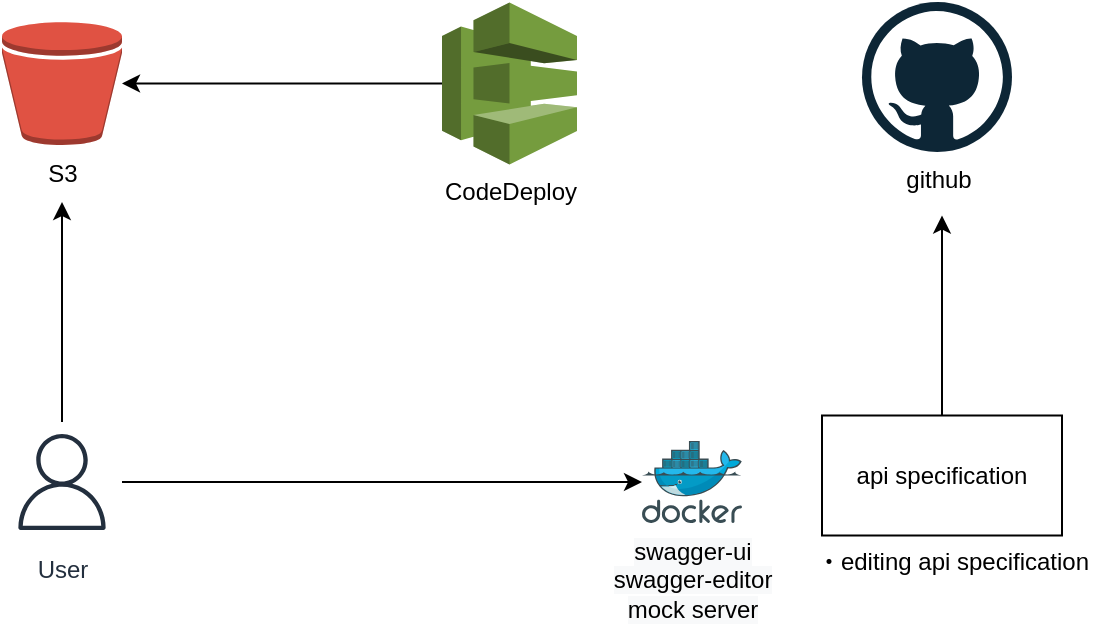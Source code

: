 <mxfile version="13.2.4" type="device"><diagram id="_X8ZuVhHGiqlCIBo8UX6" name="Page-1"><mxGraphModel dx="1106" dy="900" grid="1" gridSize="10" guides="1" tooltips="1" connect="1" arrows="1" fold="1" page="1" pageScale="1" pageWidth="2336" pageHeight="1654" math="0" shadow="0"><root><mxCell id="0"/><mxCell id="1" parent="0"/><mxCell id="VZhfiDVwPSt2Bl_E6ewB-1" value="S3" style="outlineConnect=0;dashed=0;verticalLabelPosition=bottom;verticalAlign=top;align=center;html=1;shape=mxgraph.aws3.bucket;fillColor=#E05243;gradientColor=none;" vertex="1" parent="1"><mxGeometry x="190" y="200" width="60" height="61.5" as="geometry"/></mxCell><mxCell id="VZhfiDVwPSt2Bl_E6ewB-7" style="edgeStyle=orthogonalEdgeStyle;rounded=0;orthogonalLoop=1;jettySize=auto;html=1;exitX=0.5;exitY=0;exitDx=0;exitDy=0;" edge="1" parent="1" source="VZhfiDVwPSt2Bl_E6ewB-2"><mxGeometry relative="1" as="geometry"><mxPoint x="660" y="296.75" as="targetPoint"/></mxGeometry></mxCell><mxCell id="VZhfiDVwPSt2Bl_E6ewB-2" value="api specification" style="rounded=0;whiteSpace=wrap;html=1;" vertex="1" parent="1"><mxGeometry x="600" y="396.75" width="120" height="60" as="geometry"/></mxCell><mxCell id="VZhfiDVwPSt2Bl_E6ewB-4" value="github" style="dashed=0;outlineConnect=0;html=1;align=center;labelPosition=center;verticalLabelPosition=bottom;verticalAlign=top;shape=mxgraph.weblogos.github" vertex="1" parent="1"><mxGeometry x="620" y="190" width="75" height="75" as="geometry"/></mxCell><mxCell id="VZhfiDVwPSt2Bl_E6ewB-6" value="・editing api specification" style="text;html=1;align=center;verticalAlign=middle;resizable=0;points=[];autosize=1;" vertex="1" parent="1"><mxGeometry x="590" y="460" width="150" height="20" as="geometry"/></mxCell><mxCell id="VZhfiDVwPSt2Bl_E6ewB-13" style="edgeStyle=orthogonalEdgeStyle;rounded=0;orthogonalLoop=1;jettySize=auto;html=1;" edge="1" parent="1" source="VZhfiDVwPSt2Bl_E6ewB-11" target="VZhfiDVwPSt2Bl_E6ewB-14"><mxGeometry relative="1" as="geometry"><mxPoint x="430" y="430" as="targetPoint"/></mxGeometry></mxCell><mxCell id="VZhfiDVwPSt2Bl_E6ewB-16" style="edgeStyle=orthogonalEdgeStyle;rounded=0;orthogonalLoop=1;jettySize=auto;html=1;" edge="1" parent="1" source="VZhfiDVwPSt2Bl_E6ewB-11"><mxGeometry relative="1" as="geometry"><mxPoint x="220" y="290" as="targetPoint"/></mxGeometry></mxCell><mxCell id="VZhfiDVwPSt2Bl_E6ewB-11" value="User" style="outlineConnect=0;fontColor=#232F3E;gradientColor=none;strokeColor=#232F3E;fillColor=#ffffff;dashed=0;verticalLabelPosition=bottom;verticalAlign=top;align=center;html=1;fontSize=12;fontStyle=0;aspect=fixed;shape=mxgraph.aws4.resourceIcon;resIcon=mxgraph.aws4.user;" vertex="1" parent="1"><mxGeometry x="190" y="400" width="60" height="60" as="geometry"/></mxCell><mxCell id="VZhfiDVwPSt2Bl_E6ewB-14" value="&lt;span style=&quot;background-color: rgb(248 , 249 , 250)&quot;&gt;swagger-ui&lt;/span&gt;&lt;br style=&quot;background-color: rgb(248 , 249 , 250)&quot;&gt;&lt;span style=&quot;background-color: rgb(248 , 249 , 250)&quot;&gt;swagger-editor&lt;br&gt;mock server&lt;br&gt;&lt;/span&gt;" style="aspect=fixed;html=1;points=[];align=center;image;fontSize=12;image=img/lib/mscae/Docker.svg;" vertex="1" parent="1"><mxGeometry x="510" y="409.5" width="50" height="41" as="geometry"/></mxCell><mxCell id="VZhfiDVwPSt2Bl_E6ewB-17" style="edgeStyle=orthogonalEdgeStyle;rounded=0;orthogonalLoop=1;jettySize=auto;html=1;" edge="1" parent="1" source="VZhfiDVwPSt2Bl_E6ewB-15" target="VZhfiDVwPSt2Bl_E6ewB-1"><mxGeometry relative="1" as="geometry"/></mxCell><mxCell id="VZhfiDVwPSt2Bl_E6ewB-15" value="CodeDeploy" style="outlineConnect=0;dashed=0;verticalLabelPosition=bottom;verticalAlign=top;align=center;html=1;shape=mxgraph.aws3.codedeploy;fillColor=#759C3E;gradientColor=none;" vertex="1" parent="1"><mxGeometry x="410" y="190.25" width="67.5" height="81" as="geometry"/></mxCell></root></mxGraphModel></diagram></mxfile>